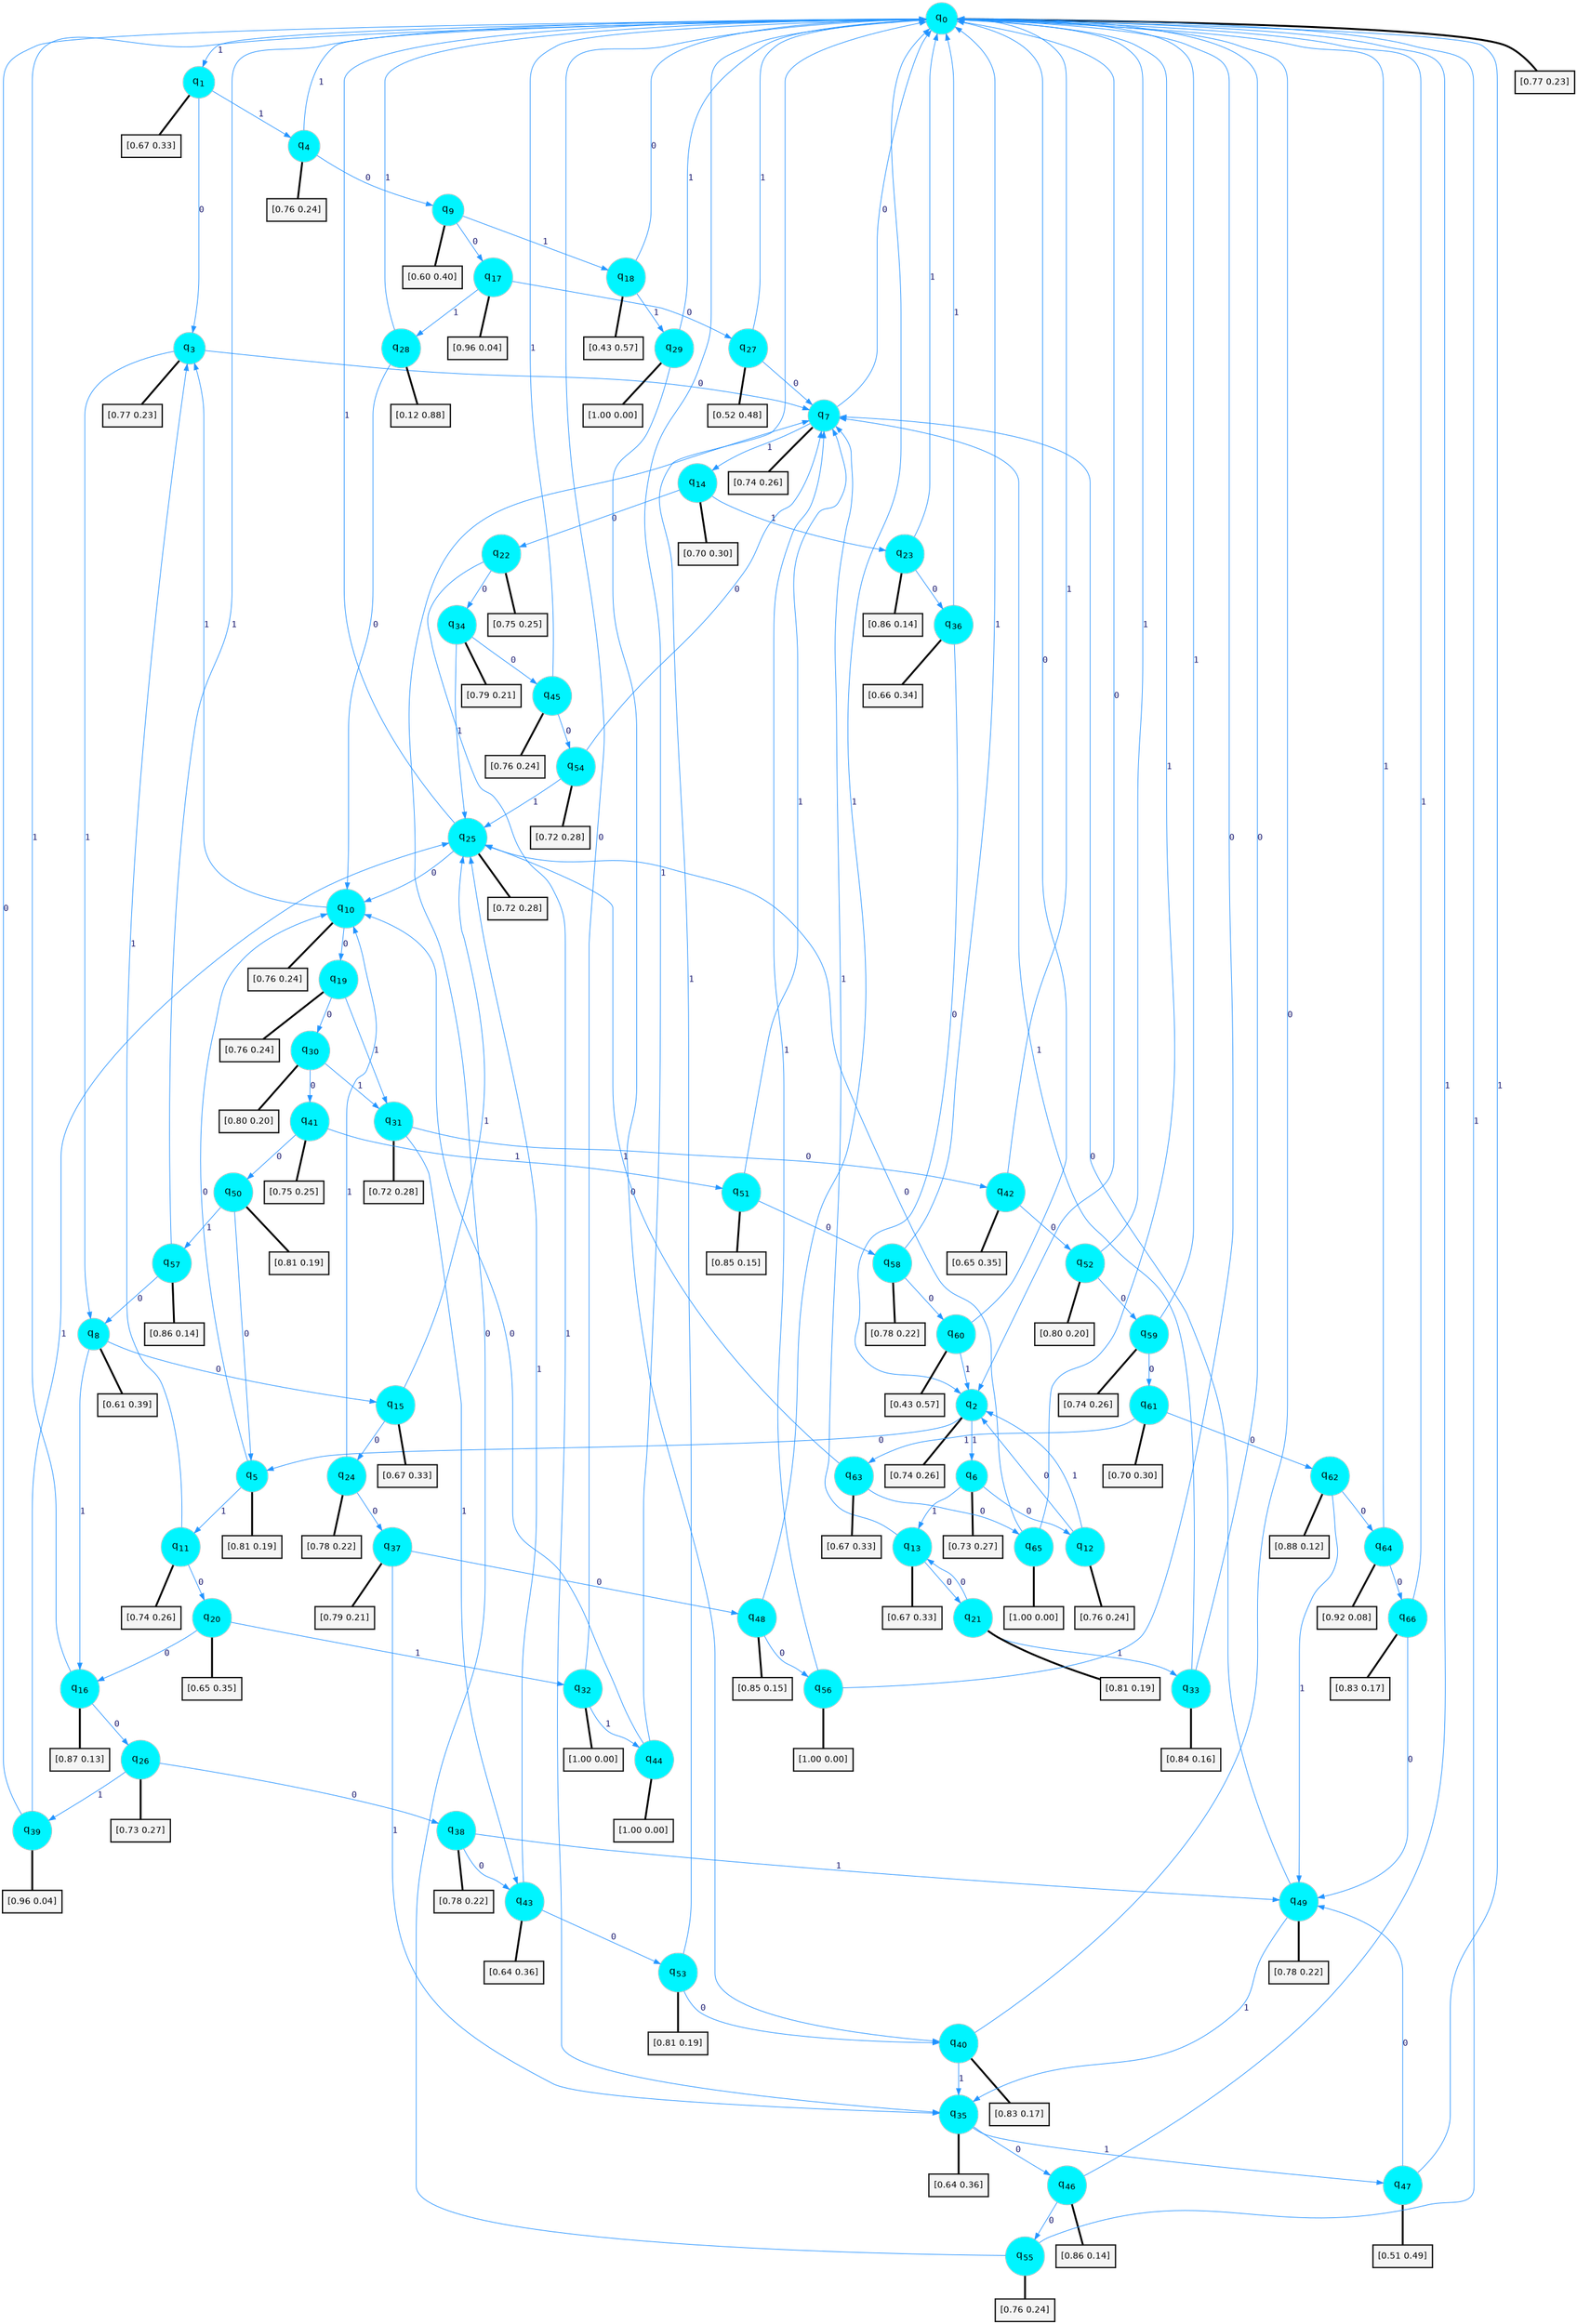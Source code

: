 digraph G {
graph [
bgcolor=transparent, dpi=300, rankdir=TD, size="40,25"];
node [
color=gray, fillcolor=turquoise1, fontcolor=black, fontname=Helvetica, fontsize=16, fontweight=bold, shape=circle, style=filled];
edge [
arrowsize=1, color=dodgerblue1, fontcolor=midnightblue, fontname=courier, fontweight=bold, penwidth=1, style=solid, weight=20];
0[label=<q<SUB>0</SUB>>];
1[label=<q<SUB>1</SUB>>];
2[label=<q<SUB>2</SUB>>];
3[label=<q<SUB>3</SUB>>];
4[label=<q<SUB>4</SUB>>];
5[label=<q<SUB>5</SUB>>];
6[label=<q<SUB>6</SUB>>];
7[label=<q<SUB>7</SUB>>];
8[label=<q<SUB>8</SUB>>];
9[label=<q<SUB>9</SUB>>];
10[label=<q<SUB>10</SUB>>];
11[label=<q<SUB>11</SUB>>];
12[label=<q<SUB>12</SUB>>];
13[label=<q<SUB>13</SUB>>];
14[label=<q<SUB>14</SUB>>];
15[label=<q<SUB>15</SUB>>];
16[label=<q<SUB>16</SUB>>];
17[label=<q<SUB>17</SUB>>];
18[label=<q<SUB>18</SUB>>];
19[label=<q<SUB>19</SUB>>];
20[label=<q<SUB>20</SUB>>];
21[label=<q<SUB>21</SUB>>];
22[label=<q<SUB>22</SUB>>];
23[label=<q<SUB>23</SUB>>];
24[label=<q<SUB>24</SUB>>];
25[label=<q<SUB>25</SUB>>];
26[label=<q<SUB>26</SUB>>];
27[label=<q<SUB>27</SUB>>];
28[label=<q<SUB>28</SUB>>];
29[label=<q<SUB>29</SUB>>];
30[label=<q<SUB>30</SUB>>];
31[label=<q<SUB>31</SUB>>];
32[label=<q<SUB>32</SUB>>];
33[label=<q<SUB>33</SUB>>];
34[label=<q<SUB>34</SUB>>];
35[label=<q<SUB>35</SUB>>];
36[label=<q<SUB>36</SUB>>];
37[label=<q<SUB>37</SUB>>];
38[label=<q<SUB>38</SUB>>];
39[label=<q<SUB>39</SUB>>];
40[label=<q<SUB>40</SUB>>];
41[label=<q<SUB>41</SUB>>];
42[label=<q<SUB>42</SUB>>];
43[label=<q<SUB>43</SUB>>];
44[label=<q<SUB>44</SUB>>];
45[label=<q<SUB>45</SUB>>];
46[label=<q<SUB>46</SUB>>];
47[label=<q<SUB>47</SUB>>];
48[label=<q<SUB>48</SUB>>];
49[label=<q<SUB>49</SUB>>];
50[label=<q<SUB>50</SUB>>];
51[label=<q<SUB>51</SUB>>];
52[label=<q<SUB>52</SUB>>];
53[label=<q<SUB>53</SUB>>];
54[label=<q<SUB>54</SUB>>];
55[label=<q<SUB>55</SUB>>];
56[label=<q<SUB>56</SUB>>];
57[label=<q<SUB>57</SUB>>];
58[label=<q<SUB>58</SUB>>];
59[label=<q<SUB>59</SUB>>];
60[label=<q<SUB>60</SUB>>];
61[label=<q<SUB>61</SUB>>];
62[label=<q<SUB>62</SUB>>];
63[label=<q<SUB>63</SUB>>];
64[label=<q<SUB>64</SUB>>];
65[label=<q<SUB>65</SUB>>];
66[label=<q<SUB>66</SUB>>];
67[label="[0.77 0.23]", shape=box,fontcolor=black, fontname=Helvetica, fontsize=14, penwidth=2, fillcolor=whitesmoke,color=black];
68[label="[0.67 0.33]", shape=box,fontcolor=black, fontname=Helvetica, fontsize=14, penwidth=2, fillcolor=whitesmoke,color=black];
69[label="[0.74 0.26]", shape=box,fontcolor=black, fontname=Helvetica, fontsize=14, penwidth=2, fillcolor=whitesmoke,color=black];
70[label="[0.77 0.23]", shape=box,fontcolor=black, fontname=Helvetica, fontsize=14, penwidth=2, fillcolor=whitesmoke,color=black];
71[label="[0.76 0.24]", shape=box,fontcolor=black, fontname=Helvetica, fontsize=14, penwidth=2, fillcolor=whitesmoke,color=black];
72[label="[0.81 0.19]", shape=box,fontcolor=black, fontname=Helvetica, fontsize=14, penwidth=2, fillcolor=whitesmoke,color=black];
73[label="[0.73 0.27]", shape=box,fontcolor=black, fontname=Helvetica, fontsize=14, penwidth=2, fillcolor=whitesmoke,color=black];
74[label="[0.74 0.26]", shape=box,fontcolor=black, fontname=Helvetica, fontsize=14, penwidth=2, fillcolor=whitesmoke,color=black];
75[label="[0.61 0.39]", shape=box,fontcolor=black, fontname=Helvetica, fontsize=14, penwidth=2, fillcolor=whitesmoke,color=black];
76[label="[0.60 0.40]", shape=box,fontcolor=black, fontname=Helvetica, fontsize=14, penwidth=2, fillcolor=whitesmoke,color=black];
77[label="[0.76 0.24]", shape=box,fontcolor=black, fontname=Helvetica, fontsize=14, penwidth=2, fillcolor=whitesmoke,color=black];
78[label="[0.74 0.26]", shape=box,fontcolor=black, fontname=Helvetica, fontsize=14, penwidth=2, fillcolor=whitesmoke,color=black];
79[label="[0.76 0.24]", shape=box,fontcolor=black, fontname=Helvetica, fontsize=14, penwidth=2, fillcolor=whitesmoke,color=black];
80[label="[0.67 0.33]", shape=box,fontcolor=black, fontname=Helvetica, fontsize=14, penwidth=2, fillcolor=whitesmoke,color=black];
81[label="[0.70 0.30]", shape=box,fontcolor=black, fontname=Helvetica, fontsize=14, penwidth=2, fillcolor=whitesmoke,color=black];
82[label="[0.67 0.33]", shape=box,fontcolor=black, fontname=Helvetica, fontsize=14, penwidth=2, fillcolor=whitesmoke,color=black];
83[label="[0.87 0.13]", shape=box,fontcolor=black, fontname=Helvetica, fontsize=14, penwidth=2, fillcolor=whitesmoke,color=black];
84[label="[0.96 0.04]", shape=box,fontcolor=black, fontname=Helvetica, fontsize=14, penwidth=2, fillcolor=whitesmoke,color=black];
85[label="[0.43 0.57]", shape=box,fontcolor=black, fontname=Helvetica, fontsize=14, penwidth=2, fillcolor=whitesmoke,color=black];
86[label="[0.76 0.24]", shape=box,fontcolor=black, fontname=Helvetica, fontsize=14, penwidth=2, fillcolor=whitesmoke,color=black];
87[label="[0.65 0.35]", shape=box,fontcolor=black, fontname=Helvetica, fontsize=14, penwidth=2, fillcolor=whitesmoke,color=black];
88[label="[0.81 0.19]", shape=box,fontcolor=black, fontname=Helvetica, fontsize=14, penwidth=2, fillcolor=whitesmoke,color=black];
89[label="[0.75 0.25]", shape=box,fontcolor=black, fontname=Helvetica, fontsize=14, penwidth=2, fillcolor=whitesmoke,color=black];
90[label="[0.86 0.14]", shape=box,fontcolor=black, fontname=Helvetica, fontsize=14, penwidth=2, fillcolor=whitesmoke,color=black];
91[label="[0.78 0.22]", shape=box,fontcolor=black, fontname=Helvetica, fontsize=14, penwidth=2, fillcolor=whitesmoke,color=black];
92[label="[0.72 0.28]", shape=box,fontcolor=black, fontname=Helvetica, fontsize=14, penwidth=2, fillcolor=whitesmoke,color=black];
93[label="[0.73 0.27]", shape=box,fontcolor=black, fontname=Helvetica, fontsize=14, penwidth=2, fillcolor=whitesmoke,color=black];
94[label="[0.52 0.48]", shape=box,fontcolor=black, fontname=Helvetica, fontsize=14, penwidth=2, fillcolor=whitesmoke,color=black];
95[label="[0.12 0.88]", shape=box,fontcolor=black, fontname=Helvetica, fontsize=14, penwidth=2, fillcolor=whitesmoke,color=black];
96[label="[1.00 0.00]", shape=box,fontcolor=black, fontname=Helvetica, fontsize=14, penwidth=2, fillcolor=whitesmoke,color=black];
97[label="[0.80 0.20]", shape=box,fontcolor=black, fontname=Helvetica, fontsize=14, penwidth=2, fillcolor=whitesmoke,color=black];
98[label="[0.72 0.28]", shape=box,fontcolor=black, fontname=Helvetica, fontsize=14, penwidth=2, fillcolor=whitesmoke,color=black];
99[label="[1.00 0.00]", shape=box,fontcolor=black, fontname=Helvetica, fontsize=14, penwidth=2, fillcolor=whitesmoke,color=black];
100[label="[0.84 0.16]", shape=box,fontcolor=black, fontname=Helvetica, fontsize=14, penwidth=2, fillcolor=whitesmoke,color=black];
101[label="[0.79 0.21]", shape=box,fontcolor=black, fontname=Helvetica, fontsize=14, penwidth=2, fillcolor=whitesmoke,color=black];
102[label="[0.64 0.36]", shape=box,fontcolor=black, fontname=Helvetica, fontsize=14, penwidth=2, fillcolor=whitesmoke,color=black];
103[label="[0.66 0.34]", shape=box,fontcolor=black, fontname=Helvetica, fontsize=14, penwidth=2, fillcolor=whitesmoke,color=black];
104[label="[0.79 0.21]", shape=box,fontcolor=black, fontname=Helvetica, fontsize=14, penwidth=2, fillcolor=whitesmoke,color=black];
105[label="[0.78 0.22]", shape=box,fontcolor=black, fontname=Helvetica, fontsize=14, penwidth=2, fillcolor=whitesmoke,color=black];
106[label="[0.96 0.04]", shape=box,fontcolor=black, fontname=Helvetica, fontsize=14, penwidth=2, fillcolor=whitesmoke,color=black];
107[label="[0.83 0.17]", shape=box,fontcolor=black, fontname=Helvetica, fontsize=14, penwidth=2, fillcolor=whitesmoke,color=black];
108[label="[0.75 0.25]", shape=box,fontcolor=black, fontname=Helvetica, fontsize=14, penwidth=2, fillcolor=whitesmoke,color=black];
109[label="[0.65 0.35]", shape=box,fontcolor=black, fontname=Helvetica, fontsize=14, penwidth=2, fillcolor=whitesmoke,color=black];
110[label="[0.64 0.36]", shape=box,fontcolor=black, fontname=Helvetica, fontsize=14, penwidth=2, fillcolor=whitesmoke,color=black];
111[label="[1.00 0.00]", shape=box,fontcolor=black, fontname=Helvetica, fontsize=14, penwidth=2, fillcolor=whitesmoke,color=black];
112[label="[0.76 0.24]", shape=box,fontcolor=black, fontname=Helvetica, fontsize=14, penwidth=2, fillcolor=whitesmoke,color=black];
113[label="[0.86 0.14]", shape=box,fontcolor=black, fontname=Helvetica, fontsize=14, penwidth=2, fillcolor=whitesmoke,color=black];
114[label="[0.51 0.49]", shape=box,fontcolor=black, fontname=Helvetica, fontsize=14, penwidth=2, fillcolor=whitesmoke,color=black];
115[label="[0.85 0.15]", shape=box,fontcolor=black, fontname=Helvetica, fontsize=14, penwidth=2, fillcolor=whitesmoke,color=black];
116[label="[0.78 0.22]", shape=box,fontcolor=black, fontname=Helvetica, fontsize=14, penwidth=2, fillcolor=whitesmoke,color=black];
117[label="[0.81 0.19]", shape=box,fontcolor=black, fontname=Helvetica, fontsize=14, penwidth=2, fillcolor=whitesmoke,color=black];
118[label="[0.85 0.15]", shape=box,fontcolor=black, fontname=Helvetica, fontsize=14, penwidth=2, fillcolor=whitesmoke,color=black];
119[label="[0.80 0.20]", shape=box,fontcolor=black, fontname=Helvetica, fontsize=14, penwidth=2, fillcolor=whitesmoke,color=black];
120[label="[0.81 0.19]", shape=box,fontcolor=black, fontname=Helvetica, fontsize=14, penwidth=2, fillcolor=whitesmoke,color=black];
121[label="[0.72 0.28]", shape=box,fontcolor=black, fontname=Helvetica, fontsize=14, penwidth=2, fillcolor=whitesmoke,color=black];
122[label="[0.76 0.24]", shape=box,fontcolor=black, fontname=Helvetica, fontsize=14, penwidth=2, fillcolor=whitesmoke,color=black];
123[label="[1.00 0.00]", shape=box,fontcolor=black, fontname=Helvetica, fontsize=14, penwidth=2, fillcolor=whitesmoke,color=black];
124[label="[0.86 0.14]", shape=box,fontcolor=black, fontname=Helvetica, fontsize=14, penwidth=2, fillcolor=whitesmoke,color=black];
125[label="[0.78 0.22]", shape=box,fontcolor=black, fontname=Helvetica, fontsize=14, penwidth=2, fillcolor=whitesmoke,color=black];
126[label="[0.74 0.26]", shape=box,fontcolor=black, fontname=Helvetica, fontsize=14, penwidth=2, fillcolor=whitesmoke,color=black];
127[label="[0.43 0.57]", shape=box,fontcolor=black, fontname=Helvetica, fontsize=14, penwidth=2, fillcolor=whitesmoke,color=black];
128[label="[0.70 0.30]", shape=box,fontcolor=black, fontname=Helvetica, fontsize=14, penwidth=2, fillcolor=whitesmoke,color=black];
129[label="[0.88 0.12]", shape=box,fontcolor=black, fontname=Helvetica, fontsize=14, penwidth=2, fillcolor=whitesmoke,color=black];
130[label="[0.67 0.33]", shape=box,fontcolor=black, fontname=Helvetica, fontsize=14, penwidth=2, fillcolor=whitesmoke,color=black];
131[label="[0.92 0.08]", shape=box,fontcolor=black, fontname=Helvetica, fontsize=14, penwidth=2, fillcolor=whitesmoke,color=black];
132[label="[1.00 0.00]", shape=box,fontcolor=black, fontname=Helvetica, fontsize=14, penwidth=2, fillcolor=whitesmoke,color=black];
133[label="[0.83 0.17]", shape=box,fontcolor=black, fontname=Helvetica, fontsize=14, penwidth=2, fillcolor=whitesmoke,color=black];
0->2 [label=0];
0->1 [label=1];
0->67 [arrowhead=none, penwidth=3,color=black];
1->3 [label=0];
1->4 [label=1];
1->68 [arrowhead=none, penwidth=3,color=black];
2->5 [label=0];
2->6 [label=1];
2->69 [arrowhead=none, penwidth=3,color=black];
3->7 [label=0];
3->8 [label=1];
3->70 [arrowhead=none, penwidth=3,color=black];
4->9 [label=0];
4->0 [label=1];
4->71 [arrowhead=none, penwidth=3,color=black];
5->10 [label=0];
5->11 [label=1];
5->72 [arrowhead=none, penwidth=3,color=black];
6->12 [label=0];
6->13 [label=1];
6->73 [arrowhead=none, penwidth=3,color=black];
7->0 [label=0];
7->14 [label=1];
7->74 [arrowhead=none, penwidth=3,color=black];
8->15 [label=0];
8->16 [label=1];
8->75 [arrowhead=none, penwidth=3,color=black];
9->17 [label=0];
9->18 [label=1];
9->76 [arrowhead=none, penwidth=3,color=black];
10->19 [label=0];
10->3 [label=1];
10->77 [arrowhead=none, penwidth=3,color=black];
11->20 [label=0];
11->3 [label=1];
11->78 [arrowhead=none, penwidth=3,color=black];
12->2 [label=0];
12->2 [label=1];
12->79 [arrowhead=none, penwidth=3,color=black];
13->21 [label=0];
13->7 [label=1];
13->80 [arrowhead=none, penwidth=3,color=black];
14->22 [label=0];
14->23 [label=1];
14->81 [arrowhead=none, penwidth=3,color=black];
15->24 [label=0];
15->25 [label=1];
15->82 [arrowhead=none, penwidth=3,color=black];
16->26 [label=0];
16->0 [label=1];
16->83 [arrowhead=none, penwidth=3,color=black];
17->27 [label=0];
17->28 [label=1];
17->84 [arrowhead=none, penwidth=3,color=black];
18->0 [label=0];
18->29 [label=1];
18->85 [arrowhead=none, penwidth=3,color=black];
19->30 [label=0];
19->31 [label=1];
19->86 [arrowhead=none, penwidth=3,color=black];
20->16 [label=0];
20->32 [label=1];
20->87 [arrowhead=none, penwidth=3,color=black];
21->13 [label=0];
21->33 [label=1];
21->88 [arrowhead=none, penwidth=3,color=black];
22->34 [label=0];
22->35 [label=1];
22->89 [arrowhead=none, penwidth=3,color=black];
23->36 [label=0];
23->0 [label=1];
23->90 [arrowhead=none, penwidth=3,color=black];
24->37 [label=0];
24->10 [label=1];
24->91 [arrowhead=none, penwidth=3,color=black];
25->10 [label=0];
25->0 [label=1];
25->92 [arrowhead=none, penwidth=3,color=black];
26->38 [label=0];
26->39 [label=1];
26->93 [arrowhead=none, penwidth=3,color=black];
27->7 [label=0];
27->0 [label=1];
27->94 [arrowhead=none, penwidth=3,color=black];
28->10 [label=0];
28->0 [label=1];
28->95 [arrowhead=none, penwidth=3,color=black];
29->40 [label=0];
29->0 [label=1];
29->96 [arrowhead=none, penwidth=3,color=black];
30->41 [label=0];
30->31 [label=1];
30->97 [arrowhead=none, penwidth=3,color=black];
31->42 [label=0];
31->43 [label=1];
31->98 [arrowhead=none, penwidth=3,color=black];
32->0 [label=0];
32->44 [label=1];
32->99 [arrowhead=none, penwidth=3,color=black];
33->0 [label=0];
33->7 [label=1];
33->100 [arrowhead=none, penwidth=3,color=black];
34->45 [label=0];
34->25 [label=1];
34->101 [arrowhead=none, penwidth=3,color=black];
35->46 [label=0];
35->47 [label=1];
35->102 [arrowhead=none, penwidth=3,color=black];
36->2 [label=0];
36->0 [label=1];
36->103 [arrowhead=none, penwidth=3,color=black];
37->48 [label=0];
37->35 [label=1];
37->104 [arrowhead=none, penwidth=3,color=black];
38->43 [label=0];
38->49 [label=1];
38->105 [arrowhead=none, penwidth=3,color=black];
39->0 [label=0];
39->25 [label=1];
39->106 [arrowhead=none, penwidth=3,color=black];
40->0 [label=0];
40->35 [label=1];
40->107 [arrowhead=none, penwidth=3,color=black];
41->50 [label=0];
41->51 [label=1];
41->108 [arrowhead=none, penwidth=3,color=black];
42->52 [label=0];
42->0 [label=1];
42->109 [arrowhead=none, penwidth=3,color=black];
43->53 [label=0];
43->25 [label=1];
43->110 [arrowhead=none, penwidth=3,color=black];
44->10 [label=0];
44->0 [label=1];
44->111 [arrowhead=none, penwidth=3,color=black];
45->54 [label=0];
45->0 [label=1];
45->112 [arrowhead=none, penwidth=3,color=black];
46->55 [label=0];
46->0 [label=1];
46->113 [arrowhead=none, penwidth=3,color=black];
47->49 [label=0];
47->0 [label=1];
47->114 [arrowhead=none, penwidth=3,color=black];
48->56 [label=0];
48->0 [label=1];
48->115 [arrowhead=none, penwidth=3,color=black];
49->7 [label=0];
49->35 [label=1];
49->116 [arrowhead=none, penwidth=3,color=black];
50->5 [label=0];
50->57 [label=1];
50->117 [arrowhead=none, penwidth=3,color=black];
51->58 [label=0];
51->7 [label=1];
51->118 [arrowhead=none, penwidth=3,color=black];
52->59 [label=0];
52->0 [label=1];
52->119 [arrowhead=none, penwidth=3,color=black];
53->40 [label=0];
53->0 [label=1];
53->120 [arrowhead=none, penwidth=3,color=black];
54->7 [label=0];
54->25 [label=1];
54->121 [arrowhead=none, penwidth=3,color=black];
55->7 [label=0];
55->0 [label=1];
55->122 [arrowhead=none, penwidth=3,color=black];
56->0 [label=0];
56->7 [label=1];
56->123 [arrowhead=none, penwidth=3,color=black];
57->8 [label=0];
57->0 [label=1];
57->124 [arrowhead=none, penwidth=3,color=black];
58->60 [label=0];
58->0 [label=1];
58->125 [arrowhead=none, penwidth=3,color=black];
59->61 [label=0];
59->0 [label=1];
59->126 [arrowhead=none, penwidth=3,color=black];
60->0 [label=0];
60->2 [label=1];
60->127 [arrowhead=none, penwidth=3,color=black];
61->62 [label=0];
61->63 [label=1];
61->128 [arrowhead=none, penwidth=3,color=black];
62->64 [label=0];
62->49 [label=1];
62->129 [arrowhead=none, penwidth=3,color=black];
63->65 [label=0];
63->25 [label=1];
63->130 [arrowhead=none, penwidth=3,color=black];
64->66 [label=0];
64->0 [label=1];
64->131 [arrowhead=none, penwidth=3,color=black];
65->25 [label=0];
65->0 [label=1];
65->132 [arrowhead=none, penwidth=3,color=black];
66->49 [label=0];
66->0 [label=1];
66->133 [arrowhead=none, penwidth=3,color=black];
}
